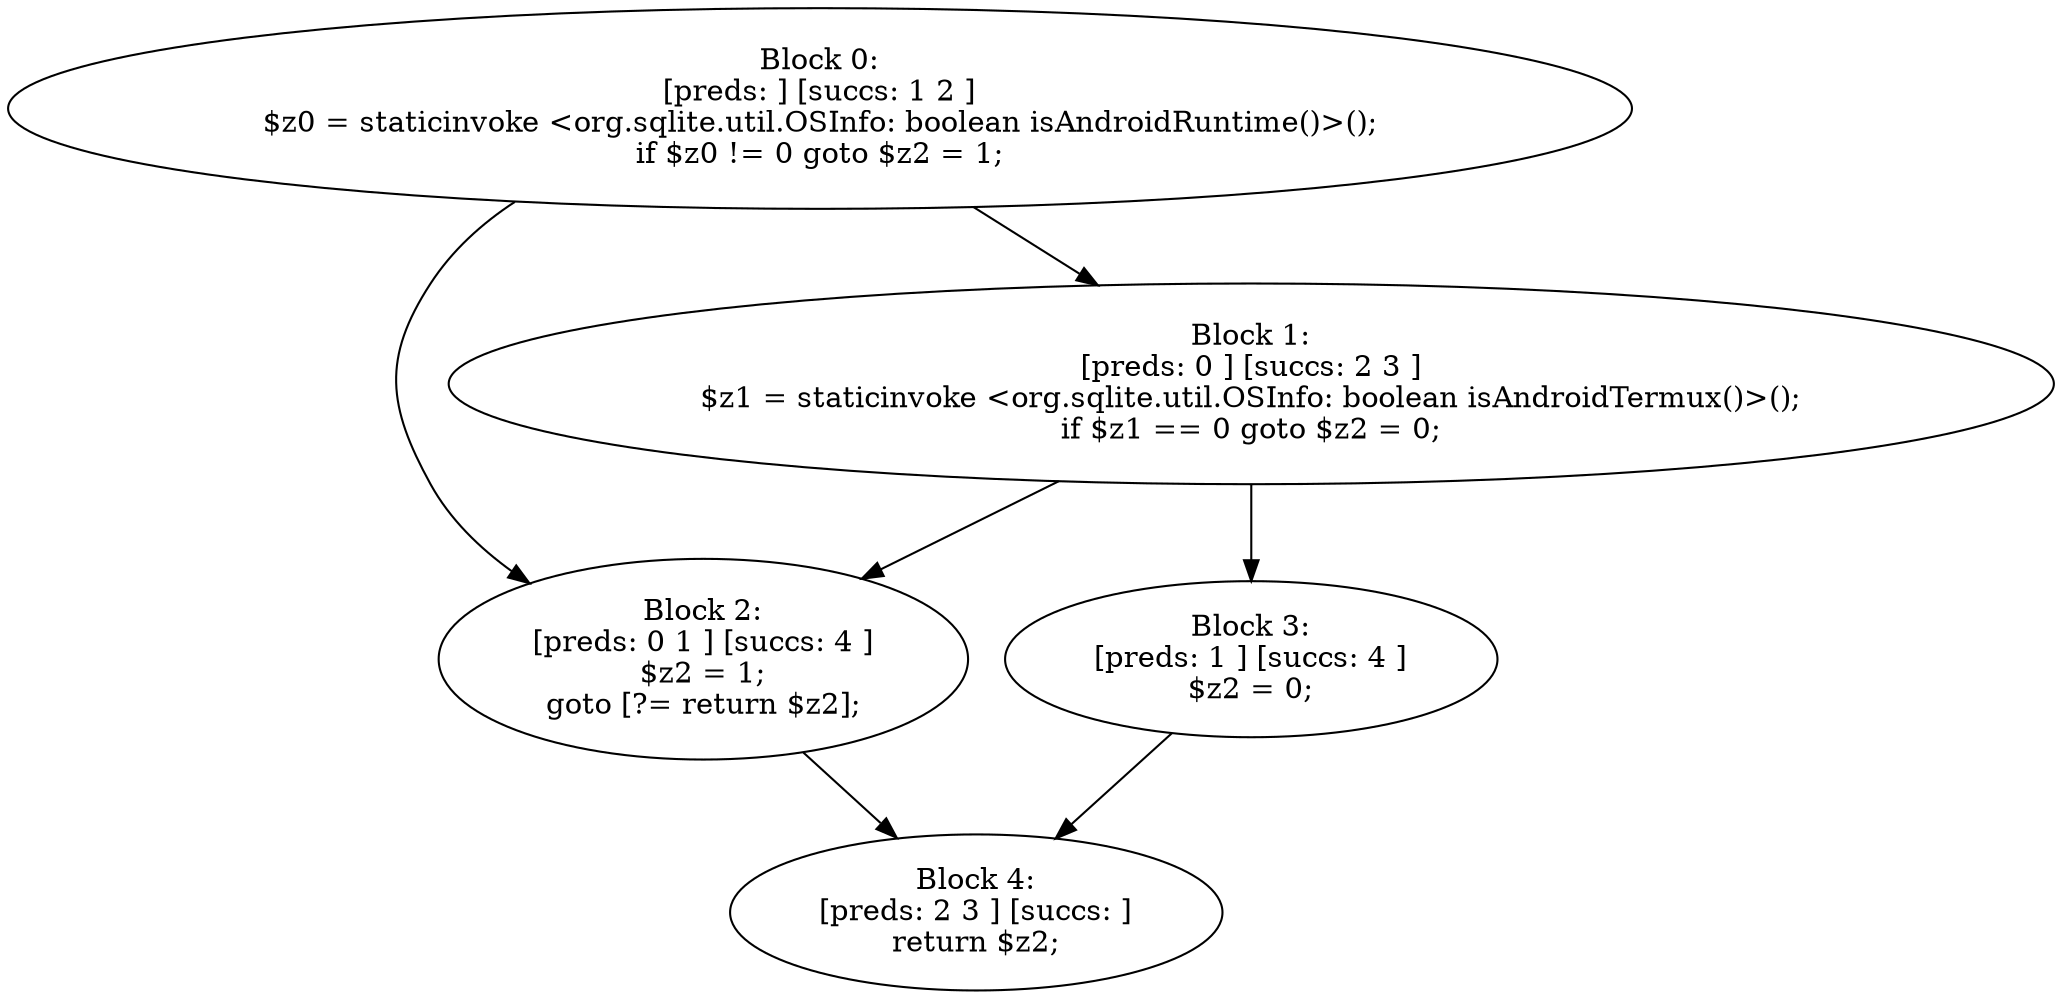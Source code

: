 digraph "unitGraph" {
    "Block 0:
[preds: ] [succs: 1 2 ]
$z0 = staticinvoke <org.sqlite.util.OSInfo: boolean isAndroidRuntime()>();
if $z0 != 0 goto $z2 = 1;
"
    "Block 1:
[preds: 0 ] [succs: 2 3 ]
$z1 = staticinvoke <org.sqlite.util.OSInfo: boolean isAndroidTermux()>();
if $z1 == 0 goto $z2 = 0;
"
    "Block 2:
[preds: 0 1 ] [succs: 4 ]
$z2 = 1;
goto [?= return $z2];
"
    "Block 3:
[preds: 1 ] [succs: 4 ]
$z2 = 0;
"
    "Block 4:
[preds: 2 3 ] [succs: ]
return $z2;
"
    "Block 0:
[preds: ] [succs: 1 2 ]
$z0 = staticinvoke <org.sqlite.util.OSInfo: boolean isAndroidRuntime()>();
if $z0 != 0 goto $z2 = 1;
"->"Block 1:
[preds: 0 ] [succs: 2 3 ]
$z1 = staticinvoke <org.sqlite.util.OSInfo: boolean isAndroidTermux()>();
if $z1 == 0 goto $z2 = 0;
";
    "Block 0:
[preds: ] [succs: 1 2 ]
$z0 = staticinvoke <org.sqlite.util.OSInfo: boolean isAndroidRuntime()>();
if $z0 != 0 goto $z2 = 1;
"->"Block 2:
[preds: 0 1 ] [succs: 4 ]
$z2 = 1;
goto [?= return $z2];
";
    "Block 1:
[preds: 0 ] [succs: 2 3 ]
$z1 = staticinvoke <org.sqlite.util.OSInfo: boolean isAndroidTermux()>();
if $z1 == 0 goto $z2 = 0;
"->"Block 2:
[preds: 0 1 ] [succs: 4 ]
$z2 = 1;
goto [?= return $z2];
";
    "Block 1:
[preds: 0 ] [succs: 2 3 ]
$z1 = staticinvoke <org.sqlite.util.OSInfo: boolean isAndroidTermux()>();
if $z1 == 0 goto $z2 = 0;
"->"Block 3:
[preds: 1 ] [succs: 4 ]
$z2 = 0;
";
    "Block 2:
[preds: 0 1 ] [succs: 4 ]
$z2 = 1;
goto [?= return $z2];
"->"Block 4:
[preds: 2 3 ] [succs: ]
return $z2;
";
    "Block 3:
[preds: 1 ] [succs: 4 ]
$z2 = 0;
"->"Block 4:
[preds: 2 3 ] [succs: ]
return $z2;
";
}
